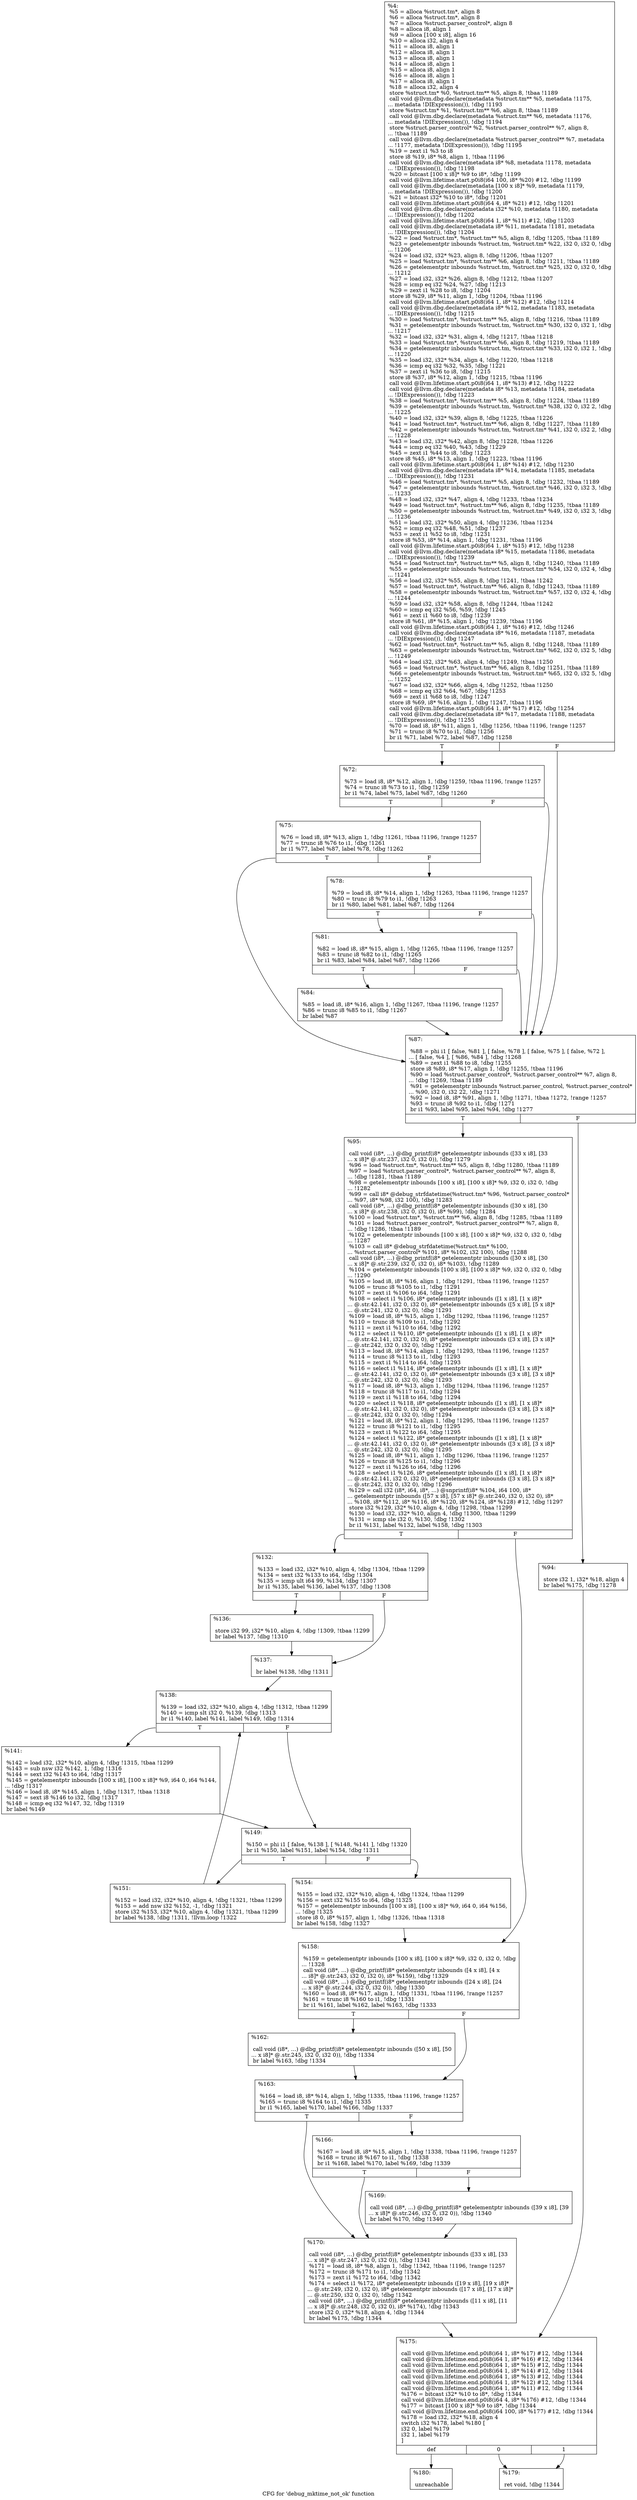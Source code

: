 digraph "CFG for 'debug_mktime_not_ok' function" {
	label="CFG for 'debug_mktime_not_ok' function";

	Node0x1df03d0 [shape=record,label="{%4:\l  %5 = alloca %struct.tm*, align 8\l  %6 = alloca %struct.tm*, align 8\l  %7 = alloca %struct.parser_control*, align 8\l  %8 = alloca i8, align 1\l  %9 = alloca [100 x i8], align 16\l  %10 = alloca i32, align 4\l  %11 = alloca i8, align 1\l  %12 = alloca i8, align 1\l  %13 = alloca i8, align 1\l  %14 = alloca i8, align 1\l  %15 = alloca i8, align 1\l  %16 = alloca i8, align 1\l  %17 = alloca i8, align 1\l  %18 = alloca i32, align 4\l  store %struct.tm* %0, %struct.tm** %5, align 8, !tbaa !1189\l  call void @llvm.dbg.declare(metadata %struct.tm** %5, metadata !1175,\l... metadata !DIExpression()), !dbg !1193\l  store %struct.tm* %1, %struct.tm** %6, align 8, !tbaa !1189\l  call void @llvm.dbg.declare(metadata %struct.tm** %6, metadata !1176,\l... metadata !DIExpression()), !dbg !1194\l  store %struct.parser_control* %2, %struct.parser_control** %7, align 8,\l... !tbaa !1189\l  call void @llvm.dbg.declare(metadata %struct.parser_control** %7, metadata\l... !1177, metadata !DIExpression()), !dbg !1195\l  %19 = zext i1 %3 to i8\l  store i8 %19, i8* %8, align 1, !tbaa !1196\l  call void @llvm.dbg.declare(metadata i8* %8, metadata !1178, metadata\l... !DIExpression()), !dbg !1198\l  %20 = bitcast [100 x i8]* %9 to i8*, !dbg !1199\l  call void @llvm.lifetime.start.p0i8(i64 100, i8* %20) #12, !dbg !1199\l  call void @llvm.dbg.declare(metadata [100 x i8]* %9, metadata !1179,\l... metadata !DIExpression()), !dbg !1200\l  %21 = bitcast i32* %10 to i8*, !dbg !1201\l  call void @llvm.lifetime.start.p0i8(i64 4, i8* %21) #12, !dbg !1201\l  call void @llvm.dbg.declare(metadata i32* %10, metadata !1180, metadata\l... !DIExpression()), !dbg !1202\l  call void @llvm.lifetime.start.p0i8(i64 1, i8* %11) #12, !dbg !1203\l  call void @llvm.dbg.declare(metadata i8* %11, metadata !1181, metadata\l... !DIExpression()), !dbg !1204\l  %22 = load %struct.tm*, %struct.tm** %5, align 8, !dbg !1205, !tbaa !1189\l  %23 = getelementptr inbounds %struct.tm, %struct.tm* %22, i32 0, i32 0, !dbg\l... !1206\l  %24 = load i32, i32* %23, align 8, !dbg !1206, !tbaa !1207\l  %25 = load %struct.tm*, %struct.tm** %6, align 8, !dbg !1211, !tbaa !1189\l  %26 = getelementptr inbounds %struct.tm, %struct.tm* %25, i32 0, i32 0, !dbg\l... !1212\l  %27 = load i32, i32* %26, align 8, !dbg !1212, !tbaa !1207\l  %28 = icmp eq i32 %24, %27, !dbg !1213\l  %29 = zext i1 %28 to i8, !dbg !1204\l  store i8 %29, i8* %11, align 1, !dbg !1204, !tbaa !1196\l  call void @llvm.lifetime.start.p0i8(i64 1, i8* %12) #12, !dbg !1214\l  call void @llvm.dbg.declare(metadata i8* %12, metadata !1183, metadata\l... !DIExpression()), !dbg !1215\l  %30 = load %struct.tm*, %struct.tm** %5, align 8, !dbg !1216, !tbaa !1189\l  %31 = getelementptr inbounds %struct.tm, %struct.tm* %30, i32 0, i32 1, !dbg\l... !1217\l  %32 = load i32, i32* %31, align 4, !dbg !1217, !tbaa !1218\l  %33 = load %struct.tm*, %struct.tm** %6, align 8, !dbg !1219, !tbaa !1189\l  %34 = getelementptr inbounds %struct.tm, %struct.tm* %33, i32 0, i32 1, !dbg\l... !1220\l  %35 = load i32, i32* %34, align 4, !dbg !1220, !tbaa !1218\l  %36 = icmp eq i32 %32, %35, !dbg !1221\l  %37 = zext i1 %36 to i8, !dbg !1215\l  store i8 %37, i8* %12, align 1, !dbg !1215, !tbaa !1196\l  call void @llvm.lifetime.start.p0i8(i64 1, i8* %13) #12, !dbg !1222\l  call void @llvm.dbg.declare(metadata i8* %13, metadata !1184, metadata\l... !DIExpression()), !dbg !1223\l  %38 = load %struct.tm*, %struct.tm** %5, align 8, !dbg !1224, !tbaa !1189\l  %39 = getelementptr inbounds %struct.tm, %struct.tm* %38, i32 0, i32 2, !dbg\l... !1225\l  %40 = load i32, i32* %39, align 8, !dbg !1225, !tbaa !1226\l  %41 = load %struct.tm*, %struct.tm** %6, align 8, !dbg !1227, !tbaa !1189\l  %42 = getelementptr inbounds %struct.tm, %struct.tm* %41, i32 0, i32 2, !dbg\l... !1228\l  %43 = load i32, i32* %42, align 8, !dbg !1228, !tbaa !1226\l  %44 = icmp eq i32 %40, %43, !dbg !1229\l  %45 = zext i1 %44 to i8, !dbg !1223\l  store i8 %45, i8* %13, align 1, !dbg !1223, !tbaa !1196\l  call void @llvm.lifetime.start.p0i8(i64 1, i8* %14) #12, !dbg !1230\l  call void @llvm.dbg.declare(metadata i8* %14, metadata !1185, metadata\l... !DIExpression()), !dbg !1231\l  %46 = load %struct.tm*, %struct.tm** %5, align 8, !dbg !1232, !tbaa !1189\l  %47 = getelementptr inbounds %struct.tm, %struct.tm* %46, i32 0, i32 3, !dbg\l... !1233\l  %48 = load i32, i32* %47, align 4, !dbg !1233, !tbaa !1234\l  %49 = load %struct.tm*, %struct.tm** %6, align 8, !dbg !1235, !tbaa !1189\l  %50 = getelementptr inbounds %struct.tm, %struct.tm* %49, i32 0, i32 3, !dbg\l... !1236\l  %51 = load i32, i32* %50, align 4, !dbg !1236, !tbaa !1234\l  %52 = icmp eq i32 %48, %51, !dbg !1237\l  %53 = zext i1 %52 to i8, !dbg !1231\l  store i8 %53, i8* %14, align 1, !dbg !1231, !tbaa !1196\l  call void @llvm.lifetime.start.p0i8(i64 1, i8* %15) #12, !dbg !1238\l  call void @llvm.dbg.declare(metadata i8* %15, metadata !1186, metadata\l... !DIExpression()), !dbg !1239\l  %54 = load %struct.tm*, %struct.tm** %5, align 8, !dbg !1240, !tbaa !1189\l  %55 = getelementptr inbounds %struct.tm, %struct.tm* %54, i32 0, i32 4, !dbg\l... !1241\l  %56 = load i32, i32* %55, align 8, !dbg !1241, !tbaa !1242\l  %57 = load %struct.tm*, %struct.tm** %6, align 8, !dbg !1243, !tbaa !1189\l  %58 = getelementptr inbounds %struct.tm, %struct.tm* %57, i32 0, i32 4, !dbg\l... !1244\l  %59 = load i32, i32* %58, align 8, !dbg !1244, !tbaa !1242\l  %60 = icmp eq i32 %56, %59, !dbg !1245\l  %61 = zext i1 %60 to i8, !dbg !1239\l  store i8 %61, i8* %15, align 1, !dbg !1239, !tbaa !1196\l  call void @llvm.lifetime.start.p0i8(i64 1, i8* %16) #12, !dbg !1246\l  call void @llvm.dbg.declare(metadata i8* %16, metadata !1187, metadata\l... !DIExpression()), !dbg !1247\l  %62 = load %struct.tm*, %struct.tm** %5, align 8, !dbg !1248, !tbaa !1189\l  %63 = getelementptr inbounds %struct.tm, %struct.tm* %62, i32 0, i32 5, !dbg\l... !1249\l  %64 = load i32, i32* %63, align 4, !dbg !1249, !tbaa !1250\l  %65 = load %struct.tm*, %struct.tm** %6, align 8, !dbg !1251, !tbaa !1189\l  %66 = getelementptr inbounds %struct.tm, %struct.tm* %65, i32 0, i32 5, !dbg\l... !1252\l  %67 = load i32, i32* %66, align 4, !dbg !1252, !tbaa !1250\l  %68 = icmp eq i32 %64, %67, !dbg !1253\l  %69 = zext i1 %68 to i8, !dbg !1247\l  store i8 %69, i8* %16, align 1, !dbg !1247, !tbaa !1196\l  call void @llvm.lifetime.start.p0i8(i64 1, i8* %17) #12, !dbg !1254\l  call void @llvm.dbg.declare(metadata i8* %17, metadata !1188, metadata\l... !DIExpression()), !dbg !1255\l  %70 = load i8, i8* %11, align 1, !dbg !1256, !tbaa !1196, !range !1257\l  %71 = trunc i8 %70 to i1, !dbg !1256\l  br i1 %71, label %72, label %87, !dbg !1258\l|{<s0>T|<s1>F}}"];
	Node0x1df03d0:s0 -> Node0x1df30c0;
	Node0x1df03d0:s1 -> Node0x1df3250;
	Node0x1df30c0 [shape=record,label="{%72:\l\l  %73 = load i8, i8* %12, align 1, !dbg !1259, !tbaa !1196, !range !1257\l  %74 = trunc i8 %73 to i1, !dbg !1259\l  br i1 %74, label %75, label %87, !dbg !1260\l|{<s0>T|<s1>F}}"];
	Node0x1df30c0:s0 -> Node0x1df3110;
	Node0x1df30c0:s1 -> Node0x1df3250;
	Node0x1df3110 [shape=record,label="{%75:\l\l  %76 = load i8, i8* %13, align 1, !dbg !1261, !tbaa !1196, !range !1257\l  %77 = trunc i8 %76 to i1, !dbg !1261\l  br i1 %77, label %87, label %78, !dbg !1262\l|{<s0>T|<s1>F}}"];
	Node0x1df3110:s0 -> Node0x1df3250;
	Node0x1df3110:s1 -> Node0x1df3160;
	Node0x1df3160 [shape=record,label="{%78:\l\l  %79 = load i8, i8* %14, align 1, !dbg !1263, !tbaa !1196, !range !1257\l  %80 = trunc i8 %79 to i1, !dbg !1263\l  br i1 %80, label %81, label %87, !dbg !1264\l|{<s0>T|<s1>F}}"];
	Node0x1df3160:s0 -> Node0x1df31b0;
	Node0x1df3160:s1 -> Node0x1df3250;
	Node0x1df31b0 [shape=record,label="{%81:\l\l  %82 = load i8, i8* %15, align 1, !dbg !1265, !tbaa !1196, !range !1257\l  %83 = trunc i8 %82 to i1, !dbg !1265\l  br i1 %83, label %84, label %87, !dbg !1266\l|{<s0>T|<s1>F}}"];
	Node0x1df31b0:s0 -> Node0x1df3200;
	Node0x1df31b0:s1 -> Node0x1df3250;
	Node0x1df3200 [shape=record,label="{%84:\l\l  %85 = load i8, i8* %16, align 1, !dbg !1267, !tbaa !1196, !range !1257\l  %86 = trunc i8 %85 to i1, !dbg !1267\l  br label %87\l}"];
	Node0x1df3200 -> Node0x1df3250;
	Node0x1df3250 [shape=record,label="{%87:\l\l  %88 = phi i1 [ false, %81 ], [ false, %78 ], [ false, %75 ], [ false, %72 ],\l... [ false, %4 ], [ %86, %84 ], !dbg !1268\l  %89 = zext i1 %88 to i8, !dbg !1255\l  store i8 %89, i8* %17, align 1, !dbg !1255, !tbaa !1196\l  %90 = load %struct.parser_control*, %struct.parser_control** %7, align 8,\l... !dbg !1269, !tbaa !1189\l  %91 = getelementptr inbounds %struct.parser_control, %struct.parser_control*\l... %90, i32 0, i32 22, !dbg !1271\l  %92 = load i8, i8* %91, align 1, !dbg !1271, !tbaa !1272, !range !1257\l  %93 = trunc i8 %92 to i1, !dbg !1271\l  br i1 %93, label %95, label %94, !dbg !1277\l|{<s0>T|<s1>F}}"];
	Node0x1df3250:s0 -> Node0x1df32f0;
	Node0x1df3250:s1 -> Node0x1df32a0;
	Node0x1df32a0 [shape=record,label="{%94:\l\l  store i32 1, i32* %18, align 4\l  br label %175, !dbg !1278\l}"];
	Node0x1df32a0 -> Node0x1df37a0;
	Node0x1df32f0 [shape=record,label="{%95:\l\l  call void (i8*, ...) @dbg_printf(i8* getelementptr inbounds ([33 x i8], [33\l... x i8]* @.str.237, i32 0, i32 0)), !dbg !1279\l  %96 = load %struct.tm*, %struct.tm** %5, align 8, !dbg !1280, !tbaa !1189\l  %97 = load %struct.parser_control*, %struct.parser_control** %7, align 8,\l... !dbg !1281, !tbaa !1189\l  %98 = getelementptr inbounds [100 x i8], [100 x i8]* %9, i32 0, i32 0, !dbg\l... !1282\l  %99 = call i8* @debug_strfdatetime(%struct.tm* %96, %struct.parser_control*\l... %97, i8* %98, i32 100), !dbg !1283\l  call void (i8*, ...) @dbg_printf(i8* getelementptr inbounds ([30 x i8], [30\l... x i8]* @.str.238, i32 0, i32 0), i8* %99), !dbg !1284\l  %100 = load %struct.tm*, %struct.tm** %6, align 8, !dbg !1285, !tbaa !1189\l  %101 = load %struct.parser_control*, %struct.parser_control** %7, align 8,\l... !dbg !1286, !tbaa !1189\l  %102 = getelementptr inbounds [100 x i8], [100 x i8]* %9, i32 0, i32 0, !dbg\l... !1287\l  %103 = call i8* @debug_strfdatetime(%struct.tm* %100,\l... %struct.parser_control* %101, i8* %102, i32 100), !dbg !1288\l  call void (i8*, ...) @dbg_printf(i8* getelementptr inbounds ([30 x i8], [30\l... x i8]* @.str.239, i32 0, i32 0), i8* %103), !dbg !1289\l  %104 = getelementptr inbounds [100 x i8], [100 x i8]* %9, i32 0, i32 0, !dbg\l... !1290\l  %105 = load i8, i8* %16, align 1, !dbg !1291, !tbaa !1196, !range !1257\l  %106 = trunc i8 %105 to i1, !dbg !1291\l  %107 = zext i1 %106 to i64, !dbg !1291\l  %108 = select i1 %106, i8* getelementptr inbounds ([1 x i8], [1 x i8]*\l... @.str.42.141, i32 0, i32 0), i8* getelementptr inbounds ([5 x i8], [5 x i8]*\l... @.str.241, i32 0, i32 0), !dbg !1291\l  %109 = load i8, i8* %15, align 1, !dbg !1292, !tbaa !1196, !range !1257\l  %110 = trunc i8 %109 to i1, !dbg !1292\l  %111 = zext i1 %110 to i64, !dbg !1292\l  %112 = select i1 %110, i8* getelementptr inbounds ([1 x i8], [1 x i8]*\l... @.str.42.141, i32 0, i32 0), i8* getelementptr inbounds ([3 x i8], [3 x i8]*\l... @.str.242, i32 0, i32 0), !dbg !1292\l  %113 = load i8, i8* %14, align 1, !dbg !1293, !tbaa !1196, !range !1257\l  %114 = trunc i8 %113 to i1, !dbg !1293\l  %115 = zext i1 %114 to i64, !dbg !1293\l  %116 = select i1 %114, i8* getelementptr inbounds ([1 x i8], [1 x i8]*\l... @.str.42.141, i32 0, i32 0), i8* getelementptr inbounds ([3 x i8], [3 x i8]*\l... @.str.242, i32 0, i32 0), !dbg !1293\l  %117 = load i8, i8* %13, align 1, !dbg !1294, !tbaa !1196, !range !1257\l  %118 = trunc i8 %117 to i1, !dbg !1294\l  %119 = zext i1 %118 to i64, !dbg !1294\l  %120 = select i1 %118, i8* getelementptr inbounds ([1 x i8], [1 x i8]*\l... @.str.42.141, i32 0, i32 0), i8* getelementptr inbounds ([3 x i8], [3 x i8]*\l... @.str.242, i32 0, i32 0), !dbg !1294\l  %121 = load i8, i8* %12, align 1, !dbg !1295, !tbaa !1196, !range !1257\l  %122 = trunc i8 %121 to i1, !dbg !1295\l  %123 = zext i1 %122 to i64, !dbg !1295\l  %124 = select i1 %122, i8* getelementptr inbounds ([1 x i8], [1 x i8]*\l... @.str.42.141, i32 0, i32 0), i8* getelementptr inbounds ([3 x i8], [3 x i8]*\l... @.str.242, i32 0, i32 0), !dbg !1295\l  %125 = load i8, i8* %11, align 1, !dbg !1296, !tbaa !1196, !range !1257\l  %126 = trunc i8 %125 to i1, !dbg !1296\l  %127 = zext i1 %126 to i64, !dbg !1296\l  %128 = select i1 %126, i8* getelementptr inbounds ([1 x i8], [1 x i8]*\l... @.str.42.141, i32 0, i32 0), i8* getelementptr inbounds ([3 x i8], [3 x i8]*\l... @.str.242, i32 0, i32 0), !dbg !1296\l  %129 = call i32 (i8*, i64, i8*, ...) @snprintf(i8* %104, i64 100, i8*\l... getelementptr inbounds ([57 x i8], [57 x i8]* @.str.240, i32 0, i32 0), i8*\l... %108, i8* %112, i8* %116, i8* %120, i8* %124, i8* %128) #12, !dbg !1297\l  store i32 %129, i32* %10, align 4, !dbg !1298, !tbaa !1299\l  %130 = load i32, i32* %10, align 4, !dbg !1300, !tbaa !1299\l  %131 = icmp sle i32 0, %130, !dbg !1302\l  br i1 %131, label %132, label %158, !dbg !1303\l|{<s0>T|<s1>F}}"];
	Node0x1df32f0:s0 -> Node0x1df3340;
	Node0x1df32f0:s1 -> Node0x1df35c0;
	Node0x1df3340 [shape=record,label="{%132:\l\l  %133 = load i32, i32* %10, align 4, !dbg !1304, !tbaa !1299\l  %134 = sext i32 %133 to i64, !dbg !1304\l  %135 = icmp ult i64 99, %134, !dbg !1307\l  br i1 %135, label %136, label %137, !dbg !1308\l|{<s0>T|<s1>F}}"];
	Node0x1df3340:s0 -> Node0x1df3390;
	Node0x1df3340:s1 -> Node0x1df33e0;
	Node0x1df3390 [shape=record,label="{%136:\l\l  store i32 99, i32* %10, align 4, !dbg !1309, !tbaa !1299\l  br label %137, !dbg !1310\l}"];
	Node0x1df3390 -> Node0x1df33e0;
	Node0x1df33e0 [shape=record,label="{%137:\l\l  br label %138, !dbg !1311\l}"];
	Node0x1df33e0 -> Node0x1df3430;
	Node0x1df3430 [shape=record,label="{%138:\l\l  %139 = load i32, i32* %10, align 4, !dbg !1312, !tbaa !1299\l  %140 = icmp slt i32 0, %139, !dbg !1313\l  br i1 %140, label %141, label %149, !dbg !1314\l|{<s0>T|<s1>F}}"];
	Node0x1df3430:s0 -> Node0x1df3480;
	Node0x1df3430:s1 -> Node0x1df34d0;
	Node0x1df3480 [shape=record,label="{%141:\l\l  %142 = load i32, i32* %10, align 4, !dbg !1315, !tbaa !1299\l  %143 = sub nsw i32 %142, 1, !dbg !1316\l  %144 = sext i32 %143 to i64, !dbg !1317\l  %145 = getelementptr inbounds [100 x i8], [100 x i8]* %9, i64 0, i64 %144,\l... !dbg !1317\l  %146 = load i8, i8* %145, align 1, !dbg !1317, !tbaa !1318\l  %147 = sext i8 %146 to i32, !dbg !1317\l  %148 = icmp eq i32 %147, 32, !dbg !1319\l  br label %149\l}"];
	Node0x1df3480 -> Node0x1df34d0;
	Node0x1df34d0 [shape=record,label="{%149:\l\l  %150 = phi i1 [ false, %138 ], [ %148, %141 ], !dbg !1320\l  br i1 %150, label %151, label %154, !dbg !1311\l|{<s0>T|<s1>F}}"];
	Node0x1df34d0:s0 -> Node0x1df3520;
	Node0x1df34d0:s1 -> Node0x1df3570;
	Node0x1df3520 [shape=record,label="{%151:\l\l  %152 = load i32, i32* %10, align 4, !dbg !1321, !tbaa !1299\l  %153 = add nsw i32 %152, -1, !dbg !1321\l  store i32 %153, i32* %10, align 4, !dbg !1321, !tbaa !1299\l  br label %138, !dbg !1311, !llvm.loop !1322\l}"];
	Node0x1df3520 -> Node0x1df3430;
	Node0x1df3570 [shape=record,label="{%154:\l\l  %155 = load i32, i32* %10, align 4, !dbg !1324, !tbaa !1299\l  %156 = sext i32 %155 to i64, !dbg !1325\l  %157 = getelementptr inbounds [100 x i8], [100 x i8]* %9, i64 0, i64 %156,\l... !dbg !1325\l  store i8 0, i8* %157, align 1, !dbg !1326, !tbaa !1318\l  br label %158, !dbg !1327\l}"];
	Node0x1df3570 -> Node0x1df35c0;
	Node0x1df35c0 [shape=record,label="{%158:\l\l  %159 = getelementptr inbounds [100 x i8], [100 x i8]* %9, i32 0, i32 0, !dbg\l... !1328\l  call void (i8*, ...) @dbg_printf(i8* getelementptr inbounds ([4 x i8], [4 x\l... i8]* @.str.243, i32 0, i32 0), i8* %159), !dbg !1329\l  call void (i8*, ...) @dbg_printf(i8* getelementptr inbounds ([24 x i8], [24\l... x i8]* @.str.244, i32 0, i32 0)), !dbg !1330\l  %160 = load i8, i8* %17, align 1, !dbg !1331, !tbaa !1196, !range !1257\l  %161 = trunc i8 %160 to i1, !dbg !1331\l  br i1 %161, label %162, label %163, !dbg !1333\l|{<s0>T|<s1>F}}"];
	Node0x1df35c0:s0 -> Node0x1df3610;
	Node0x1df35c0:s1 -> Node0x1df3660;
	Node0x1df3610 [shape=record,label="{%162:\l\l  call void (i8*, ...) @dbg_printf(i8* getelementptr inbounds ([50 x i8], [50\l... x i8]* @.str.245, i32 0, i32 0)), !dbg !1334\l  br label %163, !dbg !1334\l}"];
	Node0x1df3610 -> Node0x1df3660;
	Node0x1df3660 [shape=record,label="{%163:\l\l  %164 = load i8, i8* %14, align 1, !dbg !1335, !tbaa !1196, !range !1257\l  %165 = trunc i8 %164 to i1, !dbg !1335\l  br i1 %165, label %170, label %166, !dbg !1337\l|{<s0>T|<s1>F}}"];
	Node0x1df3660:s0 -> Node0x1df3750;
	Node0x1df3660:s1 -> Node0x1df36b0;
	Node0x1df36b0 [shape=record,label="{%166:\l\l  %167 = load i8, i8* %15, align 1, !dbg !1338, !tbaa !1196, !range !1257\l  %168 = trunc i8 %167 to i1, !dbg !1338\l  br i1 %168, label %170, label %169, !dbg !1339\l|{<s0>T|<s1>F}}"];
	Node0x1df36b0:s0 -> Node0x1df3750;
	Node0x1df36b0:s1 -> Node0x1df3700;
	Node0x1df3700 [shape=record,label="{%169:\l\l  call void (i8*, ...) @dbg_printf(i8* getelementptr inbounds ([39 x i8], [39\l... x i8]* @.str.246, i32 0, i32 0)), !dbg !1340\l  br label %170, !dbg !1340\l}"];
	Node0x1df3700 -> Node0x1df3750;
	Node0x1df3750 [shape=record,label="{%170:\l\l  call void (i8*, ...) @dbg_printf(i8* getelementptr inbounds ([33 x i8], [33\l... x i8]* @.str.247, i32 0, i32 0)), !dbg !1341\l  %171 = load i8, i8* %8, align 1, !dbg !1342, !tbaa !1196, !range !1257\l  %172 = trunc i8 %171 to i1, !dbg !1342\l  %173 = zext i1 %172 to i64, !dbg !1342\l  %174 = select i1 %172, i8* getelementptr inbounds ([19 x i8], [19 x i8]*\l... @.str.249, i32 0, i32 0), i8* getelementptr inbounds ([17 x i8], [17 x i8]*\l... @.str.250, i32 0, i32 0), !dbg !1342\l  call void (i8*, ...) @dbg_printf(i8* getelementptr inbounds ([11 x i8], [11\l... x i8]* @.str.248, i32 0, i32 0), i8* %174), !dbg !1343\l  store i32 0, i32* %18, align 4, !dbg !1344\l  br label %175, !dbg !1344\l}"];
	Node0x1df3750 -> Node0x1df37a0;
	Node0x1df37a0 [shape=record,label="{%175:\l\l  call void @llvm.lifetime.end.p0i8(i64 1, i8* %17) #12, !dbg !1344\l  call void @llvm.lifetime.end.p0i8(i64 1, i8* %16) #12, !dbg !1344\l  call void @llvm.lifetime.end.p0i8(i64 1, i8* %15) #12, !dbg !1344\l  call void @llvm.lifetime.end.p0i8(i64 1, i8* %14) #12, !dbg !1344\l  call void @llvm.lifetime.end.p0i8(i64 1, i8* %13) #12, !dbg !1344\l  call void @llvm.lifetime.end.p0i8(i64 1, i8* %12) #12, !dbg !1344\l  call void @llvm.lifetime.end.p0i8(i64 1, i8* %11) #12, !dbg !1344\l  %176 = bitcast i32* %10 to i8*, !dbg !1344\l  call void @llvm.lifetime.end.p0i8(i64 4, i8* %176) #12, !dbg !1344\l  %177 = bitcast [100 x i8]* %9 to i8*, !dbg !1344\l  call void @llvm.lifetime.end.p0i8(i64 100, i8* %177) #12, !dbg !1344\l  %178 = load i32, i32* %18, align 4\l  switch i32 %178, label %180 [\l    i32 0, label %179\l    i32 1, label %179\l  ]\l|{<s0>def|<s1>0|<s2>1}}"];
	Node0x1df37a0:s0 -> Node0x1df3840;
	Node0x1df37a0:s1 -> Node0x1df37f0;
	Node0x1df37a0:s2 -> Node0x1df37f0;
	Node0x1df37f0 [shape=record,label="{%179:\l\l  ret void, !dbg !1344\l}"];
	Node0x1df3840 [shape=record,label="{%180:\l\l  unreachable\l}"];
}
